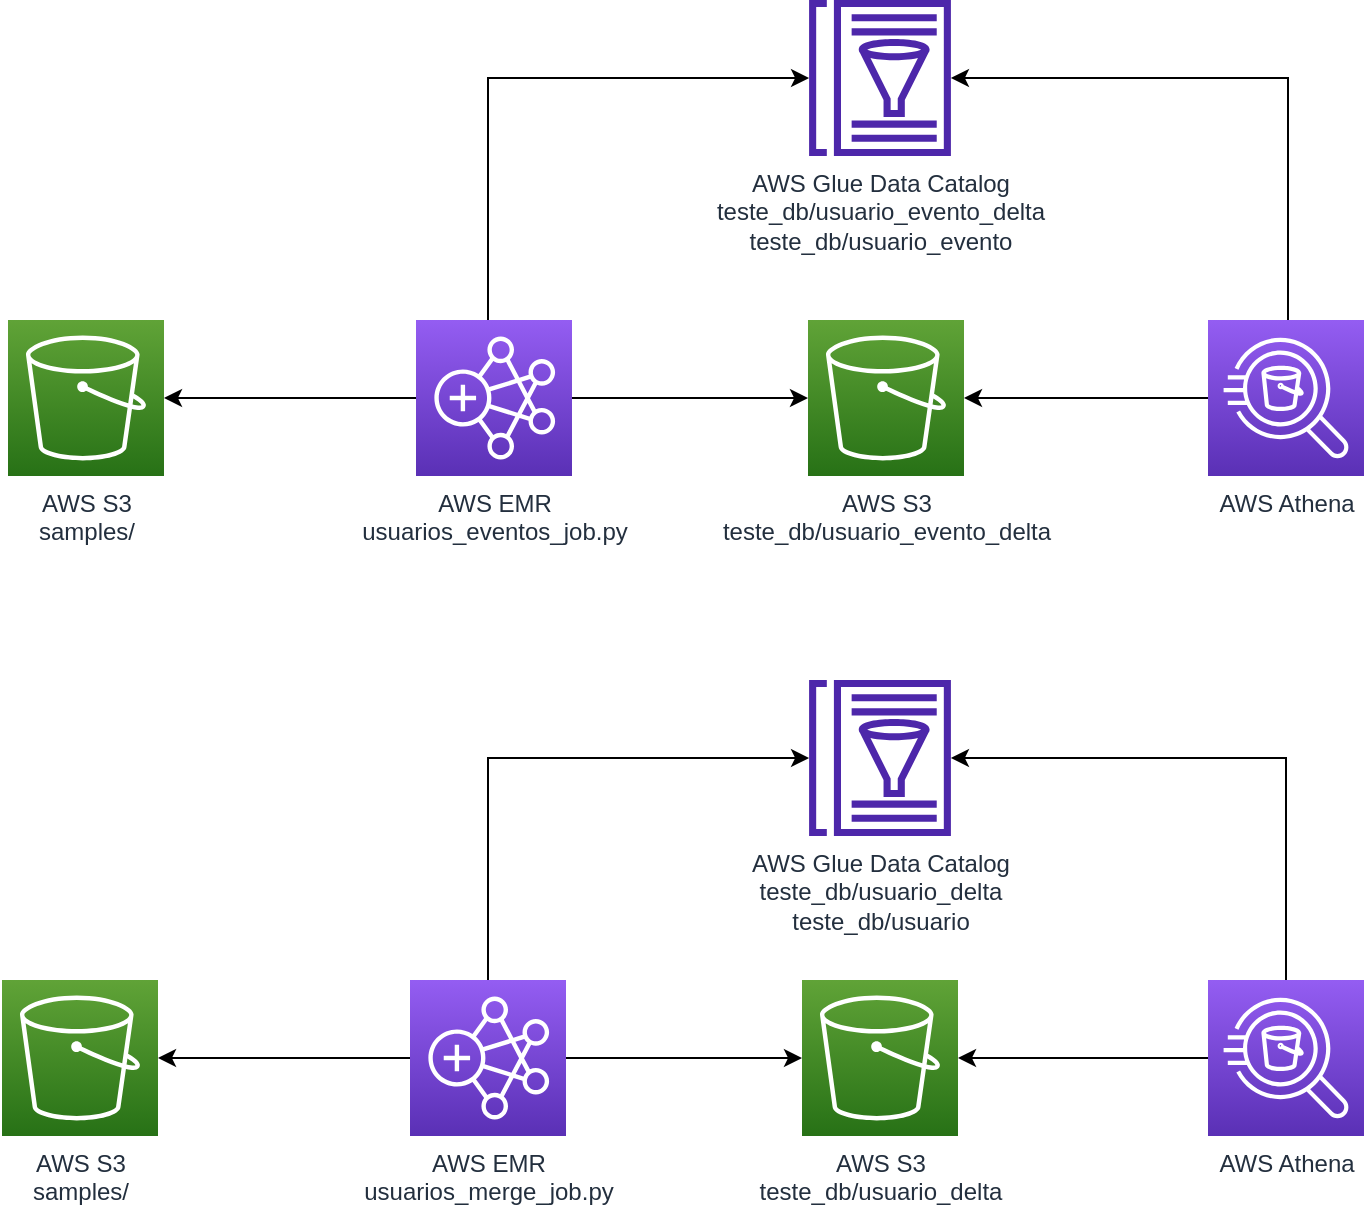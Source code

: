 <mxfile version="20.4.1" type="device"><diagram id="rEhvv2zsoJD7A-1Z97NI" name="Página-1"><mxGraphModel dx="2942" dy="1114" grid="1" gridSize="10" guides="1" tooltips="1" connect="1" arrows="1" fold="1" page="1" pageScale="1" pageWidth="827" pageHeight="1169" math="0" shadow="0"><root><mxCell id="0"/><mxCell id="1" parent="0"/><mxCell id="7lkSxBT0VGSmX-DaAZ-U-1" value="AWS S3&lt;br&gt;samples/" style="sketch=0;points=[[0,0,0],[0.25,0,0],[0.5,0,0],[0.75,0,0],[1,0,0],[0,1,0],[0.25,1,0],[0.5,1,0],[0.75,1,0],[1,1,0],[0,0.25,0],[0,0.5,0],[0,0.75,0],[1,0.25,0],[1,0.5,0],[1,0.75,0]];outlineConnect=0;fontColor=#232F3E;gradientColor=#60A337;gradientDirection=north;fillColor=#277116;strokeColor=#ffffff;dashed=0;verticalLabelPosition=bottom;verticalAlign=top;align=center;html=1;fontSize=12;fontStyle=0;aspect=fixed;shape=mxgraph.aws4.resourceIcon;resIcon=mxgraph.aws4.s3;" vertex="1" parent="1"><mxGeometry x="73" y="710" width="78" height="78" as="geometry"/></mxCell><mxCell id="7lkSxBT0VGSmX-DaAZ-U-5" style="edgeStyle=orthogonalEdgeStyle;rounded=0;orthogonalLoop=1;jettySize=auto;html=1;entryX=0;entryY=0.5;entryDx=0;entryDy=0;entryPerimeter=0;" edge="1" parent="1" source="7lkSxBT0VGSmX-DaAZ-U-2" target="7lkSxBT0VGSmX-DaAZ-U-4"><mxGeometry relative="1" as="geometry"/></mxCell><mxCell id="7lkSxBT0VGSmX-DaAZ-U-9" style="edgeStyle=orthogonalEdgeStyle;rounded=0;orthogonalLoop=1;jettySize=auto;html=1;entryX=1;entryY=0.5;entryDx=0;entryDy=0;entryPerimeter=0;" edge="1" parent="1" source="7lkSxBT0VGSmX-DaAZ-U-2" target="7lkSxBT0VGSmX-DaAZ-U-1"><mxGeometry relative="1" as="geometry"/></mxCell><mxCell id="7lkSxBT0VGSmX-DaAZ-U-18" style="edgeStyle=orthogonalEdgeStyle;rounded=0;orthogonalLoop=1;jettySize=auto;html=1;" edge="1" parent="1" source="7lkSxBT0VGSmX-DaAZ-U-2" target="7lkSxBT0VGSmX-DaAZ-U-17"><mxGeometry relative="1" as="geometry"><Array as="points"><mxPoint x="316" y="599"/></Array></mxGeometry></mxCell><mxCell id="7lkSxBT0VGSmX-DaAZ-U-2" value="AWS EMR&lt;br&gt;usuarios_merge_job.py" style="sketch=0;points=[[0,0,0],[0.25,0,0],[0.5,0,0],[0.75,0,0],[1,0,0],[0,1,0],[0.25,1,0],[0.5,1,0],[0.75,1,0],[1,1,0],[0,0.25,0],[0,0.5,0],[0,0.75,0],[1,0.25,0],[1,0.5,0],[1,0.75,0]];outlineConnect=0;fontColor=#232F3E;gradientColor=#945DF2;gradientDirection=north;fillColor=#5A30B5;strokeColor=#ffffff;dashed=0;verticalLabelPosition=bottom;verticalAlign=top;align=center;html=1;fontSize=12;fontStyle=0;aspect=fixed;shape=mxgraph.aws4.resourceIcon;resIcon=mxgraph.aws4.emr;" vertex="1" parent="1"><mxGeometry x="277" y="710" width="78" height="78" as="geometry"/></mxCell><mxCell id="7lkSxBT0VGSmX-DaAZ-U-4" value="AWS S3&lt;br&gt;teste_db/usuario_delta" style="sketch=0;points=[[0,0,0],[0.25,0,0],[0.5,0,0],[0.75,0,0],[1,0,0],[0,1,0],[0.25,1,0],[0.5,1,0],[0.75,1,0],[1,1,0],[0,0.25,0],[0,0.5,0],[0,0.75,0],[1,0.25,0],[1,0.5,0],[1,0.75,0]];outlineConnect=0;fontColor=#232F3E;gradientColor=#60A337;gradientDirection=north;fillColor=#277116;strokeColor=#ffffff;dashed=0;verticalLabelPosition=bottom;verticalAlign=top;align=center;html=1;fontSize=12;fontStyle=0;aspect=fixed;shape=mxgraph.aws4.resourceIcon;resIcon=mxgraph.aws4.s3;" vertex="1" parent="1"><mxGeometry x="473" y="710" width="78" height="78" as="geometry"/></mxCell><mxCell id="7lkSxBT0VGSmX-DaAZ-U-8" style="edgeStyle=orthogonalEdgeStyle;rounded=0;orthogonalLoop=1;jettySize=auto;html=1;entryX=1;entryY=0.5;entryDx=0;entryDy=0;entryPerimeter=0;" edge="1" parent="1" source="7lkSxBT0VGSmX-DaAZ-U-6" target="7lkSxBT0VGSmX-DaAZ-U-7"><mxGeometry relative="1" as="geometry"/></mxCell><mxCell id="7lkSxBT0VGSmX-DaAZ-U-11" style="edgeStyle=orthogonalEdgeStyle;rounded=0;orthogonalLoop=1;jettySize=auto;html=1;entryX=0;entryY=0.5;entryDx=0;entryDy=0;entryPerimeter=0;" edge="1" parent="1" source="7lkSxBT0VGSmX-DaAZ-U-6" target="7lkSxBT0VGSmX-DaAZ-U-10"><mxGeometry relative="1" as="geometry"/></mxCell><mxCell id="7lkSxBT0VGSmX-DaAZ-U-13" style="edgeStyle=orthogonalEdgeStyle;rounded=0;orthogonalLoop=1;jettySize=auto;html=1;" edge="1" parent="1" source="7lkSxBT0VGSmX-DaAZ-U-6" target="7lkSxBT0VGSmX-DaAZ-U-12"><mxGeometry relative="1" as="geometry"><Array as="points"><mxPoint x="316" y="259"/></Array></mxGeometry></mxCell><mxCell id="7lkSxBT0VGSmX-DaAZ-U-6" value="AWS EMR&lt;br&gt;usuarios_eventos_job.py" style="sketch=0;points=[[0,0,0],[0.25,0,0],[0.5,0,0],[0.75,0,0],[1,0,0],[0,1,0],[0.25,1,0],[0.5,1,0],[0.75,1,0],[1,1,0],[0,0.25,0],[0,0.5,0],[0,0.75,0],[1,0.25,0],[1,0.5,0],[1,0.75,0]];outlineConnect=0;fontColor=#232F3E;gradientColor=#945DF2;gradientDirection=north;fillColor=#5A30B5;strokeColor=#ffffff;dashed=0;verticalLabelPosition=bottom;verticalAlign=top;align=center;html=1;fontSize=12;fontStyle=0;aspect=fixed;shape=mxgraph.aws4.resourceIcon;resIcon=mxgraph.aws4.emr;" vertex="1" parent="1"><mxGeometry x="280" y="380" width="78" height="78" as="geometry"/></mxCell><mxCell id="7lkSxBT0VGSmX-DaAZ-U-7" value="AWS S3&lt;br&gt;samples/" style="sketch=0;points=[[0,0,0],[0.25,0,0],[0.5,0,0],[0.75,0,0],[1,0,0],[0,1,0],[0.25,1,0],[0.5,1,0],[0.75,1,0],[1,1,0],[0,0.25,0],[0,0.5,0],[0,0.75,0],[1,0.25,0],[1,0.5,0],[1,0.75,0]];outlineConnect=0;fontColor=#232F3E;gradientColor=#60A337;gradientDirection=north;fillColor=#277116;strokeColor=#ffffff;dashed=0;verticalLabelPosition=bottom;verticalAlign=top;align=center;html=1;fontSize=12;fontStyle=0;aspect=fixed;shape=mxgraph.aws4.resourceIcon;resIcon=mxgraph.aws4.s3;" vertex="1" parent="1"><mxGeometry x="76" y="380" width="78" height="78" as="geometry"/></mxCell><mxCell id="7lkSxBT0VGSmX-DaAZ-U-10" value="AWS S3&lt;br&gt;teste_db/usuario_evento_delta" style="sketch=0;points=[[0,0,0],[0.25,0,0],[0.5,0,0],[0.75,0,0],[1,0,0],[0,1,0],[0.25,1,0],[0.5,1,0],[0.75,1,0],[1,1,0],[0,0.25,0],[0,0.5,0],[0,0.75,0],[1,0.25,0],[1,0.5,0],[1,0.75,0]];outlineConnect=0;fontColor=#232F3E;gradientColor=#60A337;gradientDirection=north;fillColor=#277116;strokeColor=#ffffff;dashed=0;verticalLabelPosition=bottom;verticalAlign=top;align=center;html=1;fontSize=12;fontStyle=0;aspect=fixed;shape=mxgraph.aws4.resourceIcon;resIcon=mxgraph.aws4.s3;" vertex="1" parent="1"><mxGeometry x="476" y="380" width="78" height="78" as="geometry"/></mxCell><mxCell id="7lkSxBT0VGSmX-DaAZ-U-12" value="AWS Glue Data Catalog&lt;br&gt;teste_db/usuario_evento_delta&lt;br&gt;teste_db/usuario_evento" style="sketch=0;outlineConnect=0;fontColor=#232F3E;gradientColor=none;fillColor=#4D27AA;strokeColor=none;dashed=0;verticalLabelPosition=bottom;verticalAlign=top;align=center;html=1;fontSize=12;fontStyle=0;aspect=fixed;pointerEvents=1;shape=mxgraph.aws4.glue_data_catalog;" vertex="1" parent="1"><mxGeometry x="476" y="220" width="72" height="78" as="geometry"/></mxCell><mxCell id="7lkSxBT0VGSmX-DaAZ-U-15" style="edgeStyle=orthogonalEdgeStyle;rounded=0;orthogonalLoop=1;jettySize=auto;html=1;entryX=1;entryY=0.5;entryDx=0;entryDy=0;entryPerimeter=0;" edge="1" parent="1" source="7lkSxBT0VGSmX-DaAZ-U-14" target="7lkSxBT0VGSmX-DaAZ-U-10"><mxGeometry relative="1" as="geometry"/></mxCell><mxCell id="7lkSxBT0VGSmX-DaAZ-U-16" style="edgeStyle=orthogonalEdgeStyle;rounded=0;orthogonalLoop=1;jettySize=auto;html=1;" edge="1" parent="1" source="7lkSxBT0VGSmX-DaAZ-U-14" target="7lkSxBT0VGSmX-DaAZ-U-12"><mxGeometry relative="1" as="geometry"><Array as="points"><mxPoint x="716" y="259"/></Array></mxGeometry></mxCell><mxCell id="7lkSxBT0VGSmX-DaAZ-U-14" value="AWS Athena" style="sketch=0;points=[[0,0,0],[0.25,0,0],[0.5,0,0],[0.75,0,0],[1,0,0],[0,1,0],[0.25,1,0],[0.5,1,0],[0.75,1,0],[1,1,0],[0,0.25,0],[0,0.5,0],[0,0.75,0],[1,0.25,0],[1,0.5,0],[1,0.75,0]];outlineConnect=0;fontColor=#232F3E;gradientColor=#945DF2;gradientDirection=north;fillColor=#5A30B5;strokeColor=#ffffff;dashed=0;verticalLabelPosition=bottom;verticalAlign=top;align=center;html=1;fontSize=12;fontStyle=0;aspect=fixed;shape=mxgraph.aws4.resourceIcon;resIcon=mxgraph.aws4.athena;" vertex="1" parent="1"><mxGeometry x="676" y="380" width="78" height="78" as="geometry"/></mxCell><mxCell id="7lkSxBT0VGSmX-DaAZ-U-17" value="AWS Glue Data Catalog&lt;br&gt;teste_db/usuario_delta&lt;br&gt;teste_db/usuario" style="sketch=0;outlineConnect=0;fontColor=#232F3E;gradientColor=none;fillColor=#4D27AA;strokeColor=none;dashed=0;verticalLabelPosition=bottom;verticalAlign=top;align=center;html=1;fontSize=12;fontStyle=0;aspect=fixed;pointerEvents=1;shape=mxgraph.aws4.glue_data_catalog;" vertex="1" parent="1"><mxGeometry x="476" y="560" width="72" height="78" as="geometry"/></mxCell><mxCell id="7lkSxBT0VGSmX-DaAZ-U-20" style="edgeStyle=orthogonalEdgeStyle;rounded=0;orthogonalLoop=1;jettySize=auto;html=1;entryX=1;entryY=0.5;entryDx=0;entryDy=0;entryPerimeter=0;" edge="1" parent="1" source="7lkSxBT0VGSmX-DaAZ-U-19" target="7lkSxBT0VGSmX-DaAZ-U-4"><mxGeometry relative="1" as="geometry"/></mxCell><mxCell id="7lkSxBT0VGSmX-DaAZ-U-21" style="edgeStyle=orthogonalEdgeStyle;rounded=0;orthogonalLoop=1;jettySize=auto;html=1;" edge="1" parent="1" source="7lkSxBT0VGSmX-DaAZ-U-19" target="7lkSxBT0VGSmX-DaAZ-U-17"><mxGeometry relative="1" as="geometry"><Array as="points"><mxPoint x="715" y="599"/></Array></mxGeometry></mxCell><mxCell id="7lkSxBT0VGSmX-DaAZ-U-19" value="AWS Athena" style="sketch=0;points=[[0,0,0],[0.25,0,0],[0.5,0,0],[0.75,0,0],[1,0,0],[0,1,0],[0.25,1,0],[0.5,1,0],[0.75,1,0],[1,1,0],[0,0.25,0],[0,0.5,0],[0,0.75,0],[1,0.25,0],[1,0.5,0],[1,0.75,0]];outlineConnect=0;fontColor=#232F3E;gradientColor=#945DF2;gradientDirection=north;fillColor=#5A30B5;strokeColor=#ffffff;dashed=0;verticalLabelPosition=bottom;verticalAlign=top;align=center;html=1;fontSize=12;fontStyle=0;aspect=fixed;shape=mxgraph.aws4.resourceIcon;resIcon=mxgraph.aws4.athena;" vertex="1" parent="1"><mxGeometry x="676" y="710" width="78" height="78" as="geometry"/></mxCell></root></mxGraphModel></diagram></mxfile>